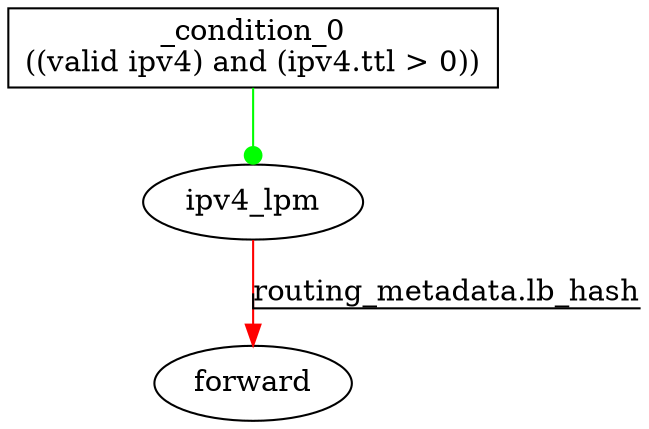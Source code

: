 digraph ingress {
_condition_0 [shape=box label="_condition_0\n((valid ipv4) and (ipv4.ttl > 0))"];
ipv4_lpm -> forward [color=red label="routing_metadata.lb_hash" decorate=true];
_condition_0 -> ipv4_lpm [color=green label="" decorate=true arrowhead = dot];
}
